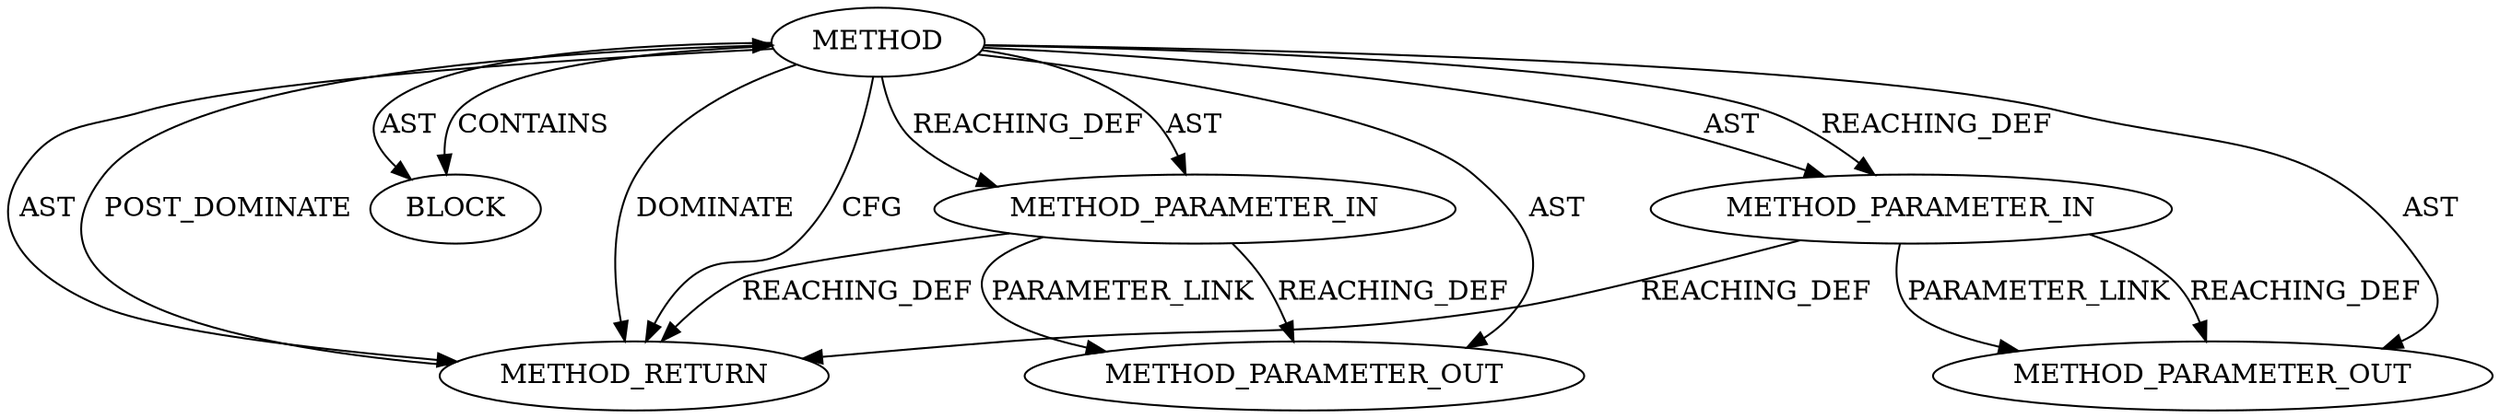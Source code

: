 digraph {
  20550 [label=BLOCK ORDER=1 ARGUMENT_INDEX=1 CODE="<empty>" TYPE_FULL_NAME="ANY"]
  20548 [label=METHOD_PARAMETER_IN ORDER=1 CODE="p1" IS_VARIADIC=false TYPE_FULL_NAME="ANY" EVALUATION_STRATEGY="BY_VALUE" INDEX=1 NAME="p1"]
  20549 [label=METHOD_PARAMETER_IN ORDER=2 CODE="p2" IS_VARIADIC=false TYPE_FULL_NAME="ANY" EVALUATION_STRATEGY="BY_VALUE" INDEX=2 NAME="p2"]
  20551 [label=METHOD_RETURN ORDER=2 CODE="RET" TYPE_FULL_NAME="ANY" EVALUATION_STRATEGY="BY_VALUE"]
  22224 [label=METHOD_PARAMETER_OUT ORDER=1 CODE="p1" IS_VARIADIC=false TYPE_FULL_NAME="ANY" EVALUATION_STRATEGY="BY_VALUE" INDEX=1 NAME="p1"]
  20547 [label=METHOD AST_PARENT_TYPE="NAMESPACE_BLOCK" AST_PARENT_FULL_NAME="<global>" ORDER=0 CODE="<empty>" FULL_NAME="__skb_queue_tail" IS_EXTERNAL=true FILENAME="<empty>" SIGNATURE="" NAME="__skb_queue_tail"]
  22225 [label=METHOD_PARAMETER_OUT ORDER=2 CODE="p2" IS_VARIADIC=false TYPE_FULL_NAME="ANY" EVALUATION_STRATEGY="BY_VALUE" INDEX=2 NAME="p2"]
  20547 -> 22224 [label=AST ]
  20551 -> 20547 [label=POST_DOMINATE ]
  20547 -> 20549 [label=AST ]
  20547 -> 20551 [label=DOMINATE ]
  20547 -> 20550 [label=CONTAINS ]
  20549 -> 22225 [label=PARAMETER_LINK ]
  20547 -> 20549 [label=REACHING_DEF VARIABLE=""]
  20547 -> 20551 [label=CFG ]
  20547 -> 20548 [label=REACHING_DEF VARIABLE=""]
  20547 -> 20548 [label=AST ]
  20547 -> 20551 [label=AST ]
  20549 -> 22225 [label=REACHING_DEF VARIABLE="p2"]
  20548 -> 22224 [label=REACHING_DEF VARIABLE="p1"]
  20547 -> 20550 [label=AST ]
  20547 -> 22225 [label=AST ]
  20548 -> 22224 [label=PARAMETER_LINK ]
  20549 -> 20551 [label=REACHING_DEF VARIABLE="p2"]
  20548 -> 20551 [label=REACHING_DEF VARIABLE="p1"]
}
